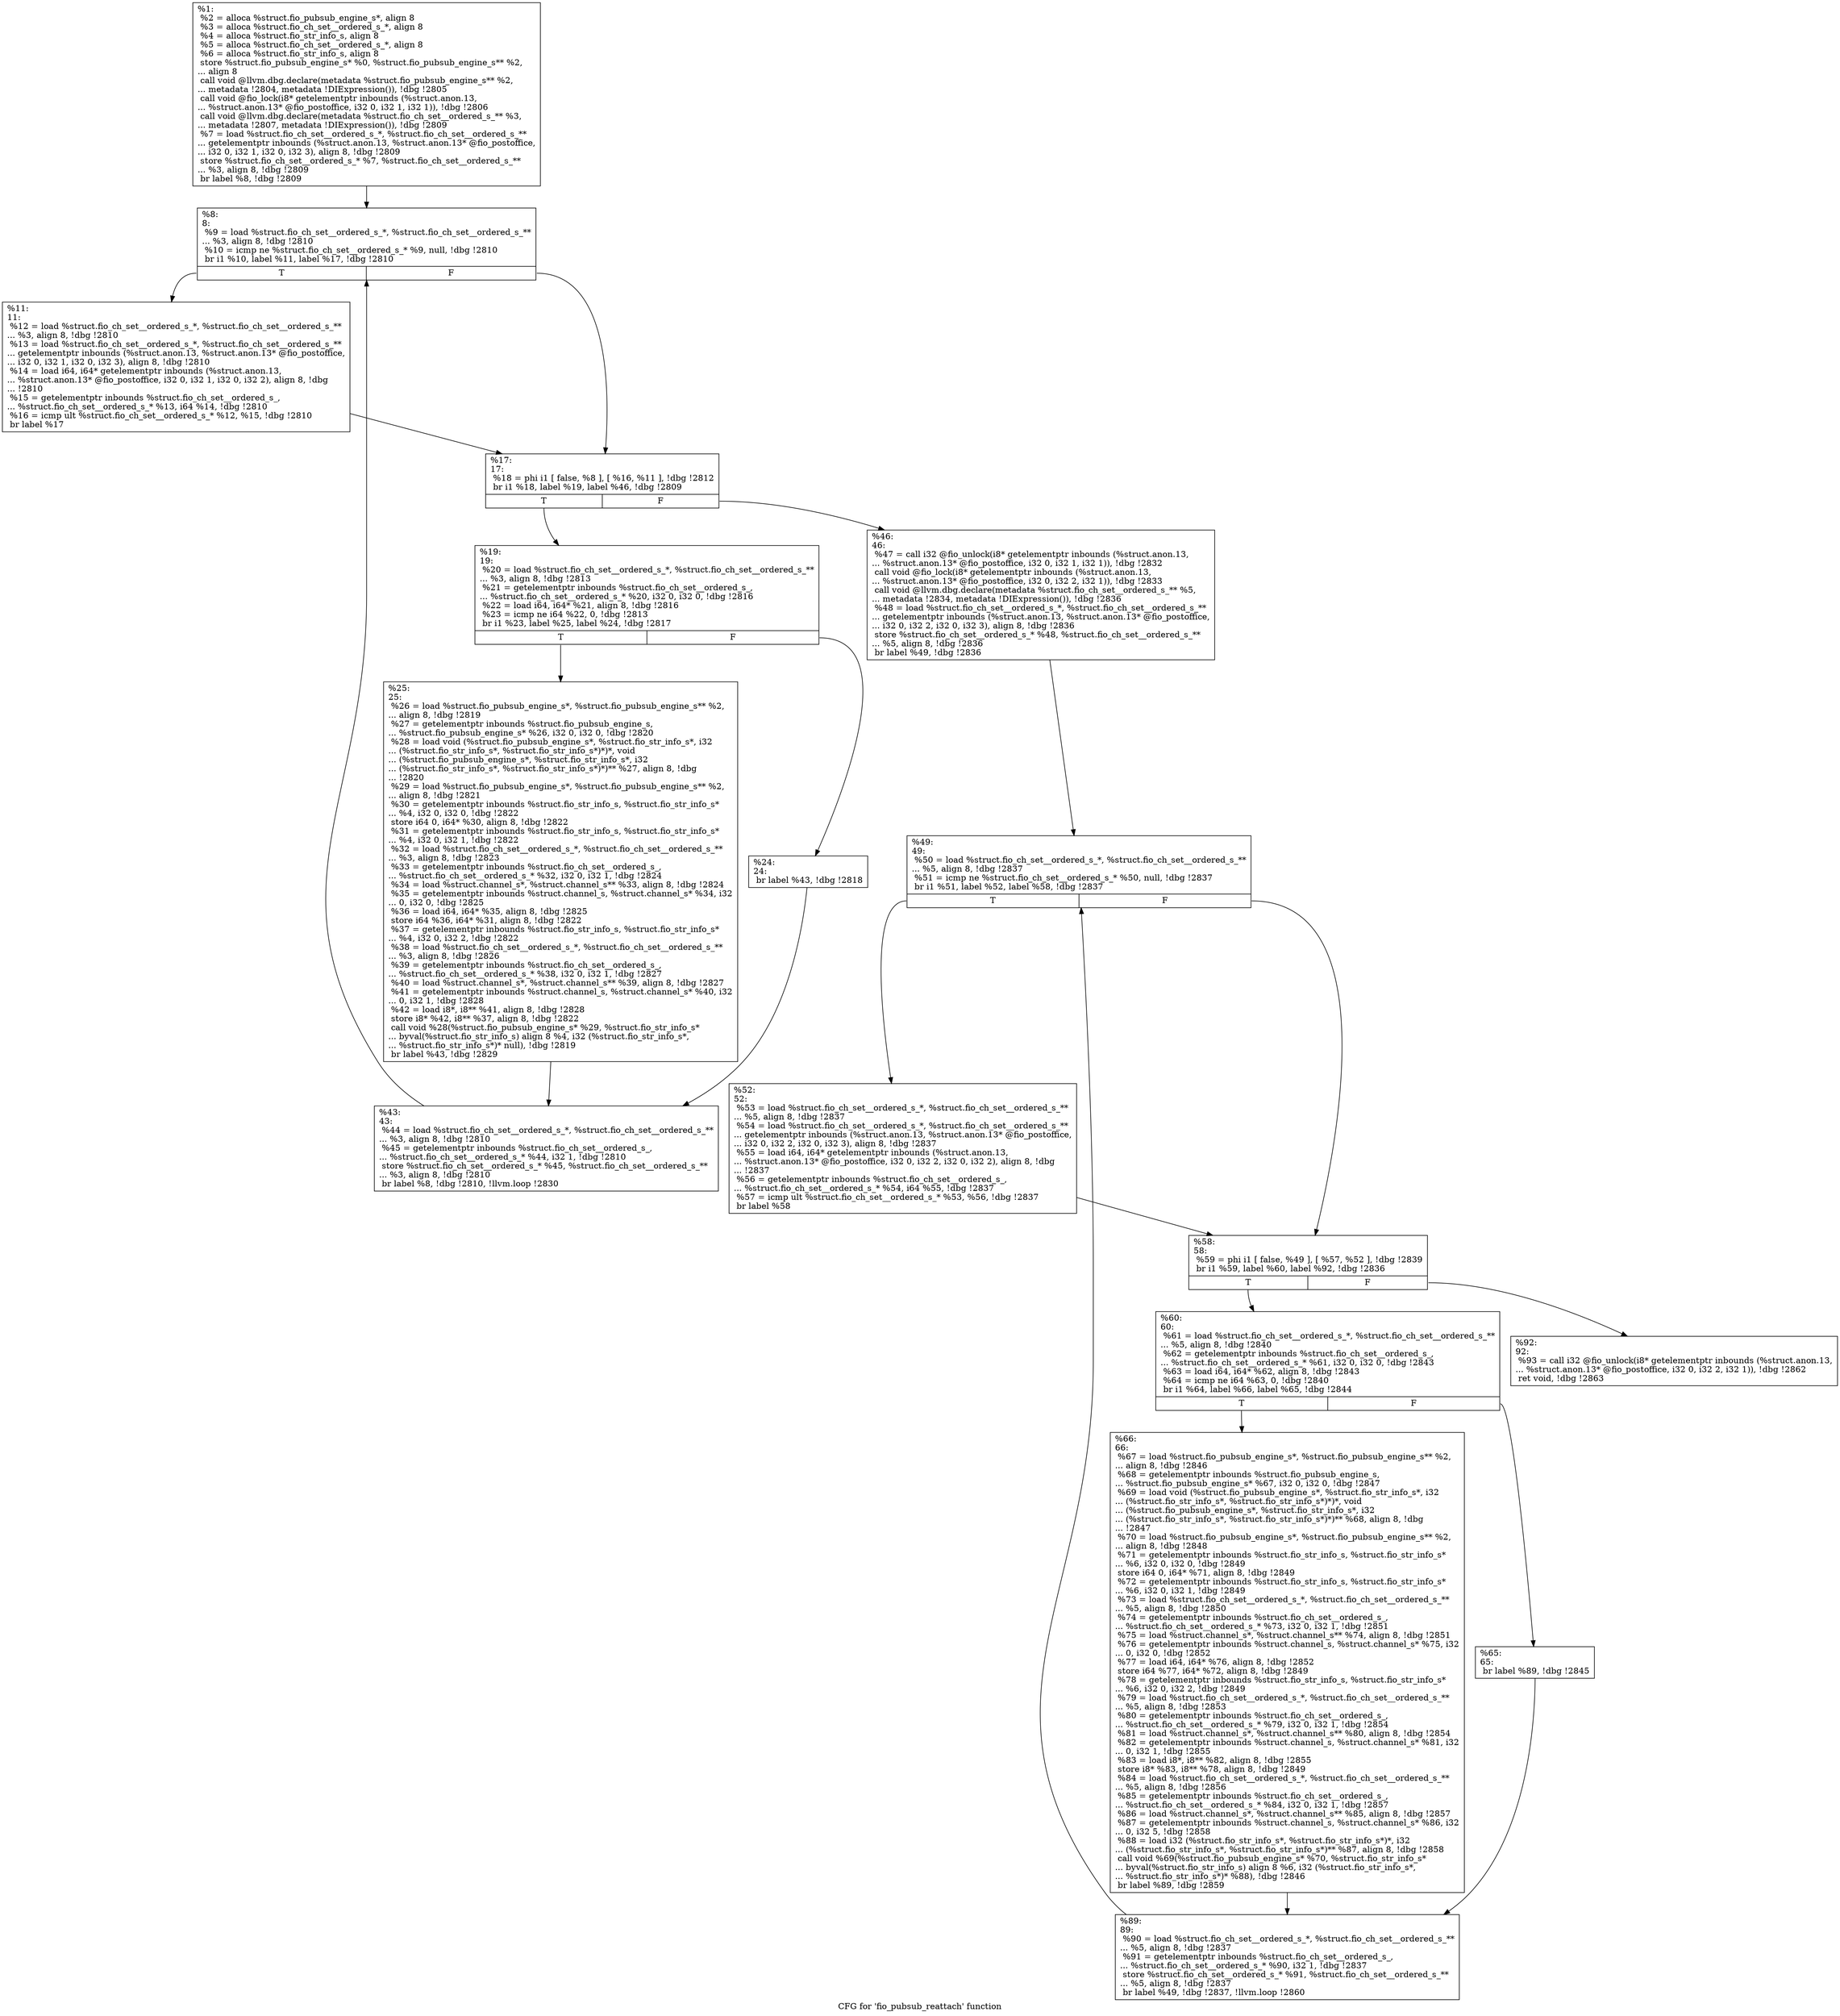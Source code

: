 digraph "CFG for 'fio_pubsub_reattach' function" {
	label="CFG for 'fio_pubsub_reattach' function";

	Node0x5568517e81e0 [shape=record,label="{%1:\l  %2 = alloca %struct.fio_pubsub_engine_s*, align 8\l  %3 = alloca %struct.fio_ch_set__ordered_s_*, align 8\l  %4 = alloca %struct.fio_str_info_s, align 8\l  %5 = alloca %struct.fio_ch_set__ordered_s_*, align 8\l  %6 = alloca %struct.fio_str_info_s, align 8\l  store %struct.fio_pubsub_engine_s* %0, %struct.fio_pubsub_engine_s** %2,\l... align 8\l  call void @llvm.dbg.declare(metadata %struct.fio_pubsub_engine_s** %2,\l... metadata !2804, metadata !DIExpression()), !dbg !2805\l  call void @fio_lock(i8* getelementptr inbounds (%struct.anon.13,\l... %struct.anon.13* @fio_postoffice, i32 0, i32 1, i32 1)), !dbg !2806\l  call void @llvm.dbg.declare(metadata %struct.fio_ch_set__ordered_s_** %3,\l... metadata !2807, metadata !DIExpression()), !dbg !2809\l  %7 = load %struct.fio_ch_set__ordered_s_*, %struct.fio_ch_set__ordered_s_**\l... getelementptr inbounds (%struct.anon.13, %struct.anon.13* @fio_postoffice,\l... i32 0, i32 1, i32 0, i32 3), align 8, !dbg !2809\l  store %struct.fio_ch_set__ordered_s_* %7, %struct.fio_ch_set__ordered_s_**\l... %3, align 8, !dbg !2809\l  br label %8, !dbg !2809\l}"];
	Node0x5568517e81e0 -> Node0x5568517e8ee0;
	Node0x5568517e8ee0 [shape=record,label="{%8:\l8:                                                \l  %9 = load %struct.fio_ch_set__ordered_s_*, %struct.fio_ch_set__ordered_s_**\l... %3, align 8, !dbg !2810\l  %10 = icmp ne %struct.fio_ch_set__ordered_s_* %9, null, !dbg !2810\l  br i1 %10, label %11, label %17, !dbg !2810\l|{<s0>T|<s1>F}}"];
	Node0x5568517e8ee0:s0 -> Node0x5568517e8f30;
	Node0x5568517e8ee0:s1 -> Node0x5568517e8f80;
	Node0x5568517e8f30 [shape=record,label="{%11:\l11:                                               \l  %12 = load %struct.fio_ch_set__ordered_s_*, %struct.fio_ch_set__ordered_s_**\l... %3, align 8, !dbg !2810\l  %13 = load %struct.fio_ch_set__ordered_s_*, %struct.fio_ch_set__ordered_s_**\l... getelementptr inbounds (%struct.anon.13, %struct.anon.13* @fio_postoffice,\l... i32 0, i32 1, i32 0, i32 3), align 8, !dbg !2810\l  %14 = load i64, i64* getelementptr inbounds (%struct.anon.13,\l... %struct.anon.13* @fio_postoffice, i32 0, i32 1, i32 0, i32 2), align 8, !dbg\l... !2810\l  %15 = getelementptr inbounds %struct.fio_ch_set__ordered_s_,\l... %struct.fio_ch_set__ordered_s_* %13, i64 %14, !dbg !2810\l  %16 = icmp ult %struct.fio_ch_set__ordered_s_* %12, %15, !dbg !2810\l  br label %17\l}"];
	Node0x5568517e8f30 -> Node0x5568517e8f80;
	Node0x5568517e8f80 [shape=record,label="{%17:\l17:                                               \l  %18 = phi i1 [ false, %8 ], [ %16, %11 ], !dbg !2812\l  br i1 %18, label %19, label %46, !dbg !2809\l|{<s0>T|<s1>F}}"];
	Node0x5568517e8f80:s0 -> Node0x5568517e8fd0;
	Node0x5568517e8f80:s1 -> Node0x5568517e9110;
	Node0x5568517e8fd0 [shape=record,label="{%19:\l19:                                               \l  %20 = load %struct.fio_ch_set__ordered_s_*, %struct.fio_ch_set__ordered_s_**\l... %3, align 8, !dbg !2813\l  %21 = getelementptr inbounds %struct.fio_ch_set__ordered_s_,\l... %struct.fio_ch_set__ordered_s_* %20, i32 0, i32 0, !dbg !2816\l  %22 = load i64, i64* %21, align 8, !dbg !2816\l  %23 = icmp ne i64 %22, 0, !dbg !2813\l  br i1 %23, label %25, label %24, !dbg !2817\l|{<s0>T|<s1>F}}"];
	Node0x5568517e8fd0:s0 -> Node0x5568517e9070;
	Node0x5568517e8fd0:s1 -> Node0x5568517e9020;
	Node0x5568517e9020 [shape=record,label="{%24:\l24:                                               \l  br label %43, !dbg !2818\l}"];
	Node0x5568517e9020 -> Node0x5568517e90c0;
	Node0x5568517e9070 [shape=record,label="{%25:\l25:                                               \l  %26 = load %struct.fio_pubsub_engine_s*, %struct.fio_pubsub_engine_s** %2,\l... align 8, !dbg !2819\l  %27 = getelementptr inbounds %struct.fio_pubsub_engine_s,\l... %struct.fio_pubsub_engine_s* %26, i32 0, i32 0, !dbg !2820\l  %28 = load void (%struct.fio_pubsub_engine_s*, %struct.fio_str_info_s*, i32\l... (%struct.fio_str_info_s*, %struct.fio_str_info_s*)*)*, void\l... (%struct.fio_pubsub_engine_s*, %struct.fio_str_info_s*, i32\l... (%struct.fio_str_info_s*, %struct.fio_str_info_s*)*)** %27, align 8, !dbg\l... !2820\l  %29 = load %struct.fio_pubsub_engine_s*, %struct.fio_pubsub_engine_s** %2,\l... align 8, !dbg !2821\l  %30 = getelementptr inbounds %struct.fio_str_info_s, %struct.fio_str_info_s*\l... %4, i32 0, i32 0, !dbg !2822\l  store i64 0, i64* %30, align 8, !dbg !2822\l  %31 = getelementptr inbounds %struct.fio_str_info_s, %struct.fio_str_info_s*\l... %4, i32 0, i32 1, !dbg !2822\l  %32 = load %struct.fio_ch_set__ordered_s_*, %struct.fio_ch_set__ordered_s_**\l... %3, align 8, !dbg !2823\l  %33 = getelementptr inbounds %struct.fio_ch_set__ordered_s_,\l... %struct.fio_ch_set__ordered_s_* %32, i32 0, i32 1, !dbg !2824\l  %34 = load %struct.channel_s*, %struct.channel_s** %33, align 8, !dbg !2824\l  %35 = getelementptr inbounds %struct.channel_s, %struct.channel_s* %34, i32\l... 0, i32 0, !dbg !2825\l  %36 = load i64, i64* %35, align 8, !dbg !2825\l  store i64 %36, i64* %31, align 8, !dbg !2822\l  %37 = getelementptr inbounds %struct.fio_str_info_s, %struct.fio_str_info_s*\l... %4, i32 0, i32 2, !dbg !2822\l  %38 = load %struct.fio_ch_set__ordered_s_*, %struct.fio_ch_set__ordered_s_**\l... %3, align 8, !dbg !2826\l  %39 = getelementptr inbounds %struct.fio_ch_set__ordered_s_,\l... %struct.fio_ch_set__ordered_s_* %38, i32 0, i32 1, !dbg !2827\l  %40 = load %struct.channel_s*, %struct.channel_s** %39, align 8, !dbg !2827\l  %41 = getelementptr inbounds %struct.channel_s, %struct.channel_s* %40, i32\l... 0, i32 1, !dbg !2828\l  %42 = load i8*, i8** %41, align 8, !dbg !2828\l  store i8* %42, i8** %37, align 8, !dbg !2822\l  call void %28(%struct.fio_pubsub_engine_s* %29, %struct.fio_str_info_s*\l... byval(%struct.fio_str_info_s) align 8 %4, i32 (%struct.fio_str_info_s*,\l... %struct.fio_str_info_s*)* null), !dbg !2819\l  br label %43, !dbg !2829\l}"];
	Node0x5568517e9070 -> Node0x5568517e90c0;
	Node0x5568517e90c0 [shape=record,label="{%43:\l43:                                               \l  %44 = load %struct.fio_ch_set__ordered_s_*, %struct.fio_ch_set__ordered_s_**\l... %3, align 8, !dbg !2810\l  %45 = getelementptr inbounds %struct.fio_ch_set__ordered_s_,\l... %struct.fio_ch_set__ordered_s_* %44, i32 1, !dbg !2810\l  store %struct.fio_ch_set__ordered_s_* %45, %struct.fio_ch_set__ordered_s_**\l... %3, align 8, !dbg !2810\l  br label %8, !dbg !2810, !llvm.loop !2830\l}"];
	Node0x5568517e90c0 -> Node0x5568517e8ee0;
	Node0x5568517e9110 [shape=record,label="{%46:\l46:                                               \l  %47 = call i32 @fio_unlock(i8* getelementptr inbounds (%struct.anon.13,\l... %struct.anon.13* @fio_postoffice, i32 0, i32 1, i32 1)), !dbg !2832\l  call void @fio_lock(i8* getelementptr inbounds (%struct.anon.13,\l... %struct.anon.13* @fio_postoffice, i32 0, i32 2, i32 1)), !dbg !2833\l  call void @llvm.dbg.declare(metadata %struct.fio_ch_set__ordered_s_** %5,\l... metadata !2834, metadata !DIExpression()), !dbg !2836\l  %48 = load %struct.fio_ch_set__ordered_s_*, %struct.fio_ch_set__ordered_s_**\l... getelementptr inbounds (%struct.anon.13, %struct.anon.13* @fio_postoffice,\l... i32 0, i32 2, i32 0, i32 3), align 8, !dbg !2836\l  store %struct.fio_ch_set__ordered_s_* %48, %struct.fio_ch_set__ordered_s_**\l... %5, align 8, !dbg !2836\l  br label %49, !dbg !2836\l}"];
	Node0x5568517e9110 -> Node0x5568517e9160;
	Node0x5568517e9160 [shape=record,label="{%49:\l49:                                               \l  %50 = load %struct.fio_ch_set__ordered_s_*, %struct.fio_ch_set__ordered_s_**\l... %5, align 8, !dbg !2837\l  %51 = icmp ne %struct.fio_ch_set__ordered_s_* %50, null, !dbg !2837\l  br i1 %51, label %52, label %58, !dbg !2837\l|{<s0>T|<s1>F}}"];
	Node0x5568517e9160:s0 -> Node0x5568517e91b0;
	Node0x5568517e9160:s1 -> Node0x5568517e9200;
	Node0x5568517e91b0 [shape=record,label="{%52:\l52:                                               \l  %53 = load %struct.fio_ch_set__ordered_s_*, %struct.fio_ch_set__ordered_s_**\l... %5, align 8, !dbg !2837\l  %54 = load %struct.fio_ch_set__ordered_s_*, %struct.fio_ch_set__ordered_s_**\l... getelementptr inbounds (%struct.anon.13, %struct.anon.13* @fio_postoffice,\l... i32 0, i32 2, i32 0, i32 3), align 8, !dbg !2837\l  %55 = load i64, i64* getelementptr inbounds (%struct.anon.13,\l... %struct.anon.13* @fio_postoffice, i32 0, i32 2, i32 0, i32 2), align 8, !dbg\l... !2837\l  %56 = getelementptr inbounds %struct.fio_ch_set__ordered_s_,\l... %struct.fio_ch_set__ordered_s_* %54, i64 %55, !dbg !2837\l  %57 = icmp ult %struct.fio_ch_set__ordered_s_* %53, %56, !dbg !2837\l  br label %58\l}"];
	Node0x5568517e91b0 -> Node0x5568517e9200;
	Node0x5568517e9200 [shape=record,label="{%58:\l58:                                               \l  %59 = phi i1 [ false, %49 ], [ %57, %52 ], !dbg !2839\l  br i1 %59, label %60, label %92, !dbg !2836\l|{<s0>T|<s1>F}}"];
	Node0x5568517e9200:s0 -> Node0x5568517e9250;
	Node0x5568517e9200:s1 -> Node0x5568517e9390;
	Node0x5568517e9250 [shape=record,label="{%60:\l60:                                               \l  %61 = load %struct.fio_ch_set__ordered_s_*, %struct.fio_ch_set__ordered_s_**\l... %5, align 8, !dbg !2840\l  %62 = getelementptr inbounds %struct.fio_ch_set__ordered_s_,\l... %struct.fio_ch_set__ordered_s_* %61, i32 0, i32 0, !dbg !2843\l  %63 = load i64, i64* %62, align 8, !dbg !2843\l  %64 = icmp ne i64 %63, 0, !dbg !2840\l  br i1 %64, label %66, label %65, !dbg !2844\l|{<s0>T|<s1>F}}"];
	Node0x5568517e9250:s0 -> Node0x5568517e92f0;
	Node0x5568517e9250:s1 -> Node0x5568517e92a0;
	Node0x5568517e92a0 [shape=record,label="{%65:\l65:                                               \l  br label %89, !dbg !2845\l}"];
	Node0x5568517e92a0 -> Node0x5568517e9340;
	Node0x5568517e92f0 [shape=record,label="{%66:\l66:                                               \l  %67 = load %struct.fio_pubsub_engine_s*, %struct.fio_pubsub_engine_s** %2,\l... align 8, !dbg !2846\l  %68 = getelementptr inbounds %struct.fio_pubsub_engine_s,\l... %struct.fio_pubsub_engine_s* %67, i32 0, i32 0, !dbg !2847\l  %69 = load void (%struct.fio_pubsub_engine_s*, %struct.fio_str_info_s*, i32\l... (%struct.fio_str_info_s*, %struct.fio_str_info_s*)*)*, void\l... (%struct.fio_pubsub_engine_s*, %struct.fio_str_info_s*, i32\l... (%struct.fio_str_info_s*, %struct.fio_str_info_s*)*)** %68, align 8, !dbg\l... !2847\l  %70 = load %struct.fio_pubsub_engine_s*, %struct.fio_pubsub_engine_s** %2,\l... align 8, !dbg !2848\l  %71 = getelementptr inbounds %struct.fio_str_info_s, %struct.fio_str_info_s*\l... %6, i32 0, i32 0, !dbg !2849\l  store i64 0, i64* %71, align 8, !dbg !2849\l  %72 = getelementptr inbounds %struct.fio_str_info_s, %struct.fio_str_info_s*\l... %6, i32 0, i32 1, !dbg !2849\l  %73 = load %struct.fio_ch_set__ordered_s_*, %struct.fio_ch_set__ordered_s_**\l... %5, align 8, !dbg !2850\l  %74 = getelementptr inbounds %struct.fio_ch_set__ordered_s_,\l... %struct.fio_ch_set__ordered_s_* %73, i32 0, i32 1, !dbg !2851\l  %75 = load %struct.channel_s*, %struct.channel_s** %74, align 8, !dbg !2851\l  %76 = getelementptr inbounds %struct.channel_s, %struct.channel_s* %75, i32\l... 0, i32 0, !dbg !2852\l  %77 = load i64, i64* %76, align 8, !dbg !2852\l  store i64 %77, i64* %72, align 8, !dbg !2849\l  %78 = getelementptr inbounds %struct.fio_str_info_s, %struct.fio_str_info_s*\l... %6, i32 0, i32 2, !dbg !2849\l  %79 = load %struct.fio_ch_set__ordered_s_*, %struct.fio_ch_set__ordered_s_**\l... %5, align 8, !dbg !2853\l  %80 = getelementptr inbounds %struct.fio_ch_set__ordered_s_,\l... %struct.fio_ch_set__ordered_s_* %79, i32 0, i32 1, !dbg !2854\l  %81 = load %struct.channel_s*, %struct.channel_s** %80, align 8, !dbg !2854\l  %82 = getelementptr inbounds %struct.channel_s, %struct.channel_s* %81, i32\l... 0, i32 1, !dbg !2855\l  %83 = load i8*, i8** %82, align 8, !dbg !2855\l  store i8* %83, i8** %78, align 8, !dbg !2849\l  %84 = load %struct.fio_ch_set__ordered_s_*, %struct.fio_ch_set__ordered_s_**\l... %5, align 8, !dbg !2856\l  %85 = getelementptr inbounds %struct.fio_ch_set__ordered_s_,\l... %struct.fio_ch_set__ordered_s_* %84, i32 0, i32 1, !dbg !2857\l  %86 = load %struct.channel_s*, %struct.channel_s** %85, align 8, !dbg !2857\l  %87 = getelementptr inbounds %struct.channel_s, %struct.channel_s* %86, i32\l... 0, i32 5, !dbg !2858\l  %88 = load i32 (%struct.fio_str_info_s*, %struct.fio_str_info_s*)*, i32\l... (%struct.fio_str_info_s*, %struct.fio_str_info_s*)** %87, align 8, !dbg !2858\l  call void %69(%struct.fio_pubsub_engine_s* %70, %struct.fio_str_info_s*\l... byval(%struct.fio_str_info_s) align 8 %6, i32 (%struct.fio_str_info_s*,\l... %struct.fio_str_info_s*)* %88), !dbg !2846\l  br label %89, !dbg !2859\l}"];
	Node0x5568517e92f0 -> Node0x5568517e9340;
	Node0x5568517e9340 [shape=record,label="{%89:\l89:                                               \l  %90 = load %struct.fio_ch_set__ordered_s_*, %struct.fio_ch_set__ordered_s_**\l... %5, align 8, !dbg !2837\l  %91 = getelementptr inbounds %struct.fio_ch_set__ordered_s_,\l... %struct.fio_ch_set__ordered_s_* %90, i32 1, !dbg !2837\l  store %struct.fio_ch_set__ordered_s_* %91, %struct.fio_ch_set__ordered_s_**\l... %5, align 8, !dbg !2837\l  br label %49, !dbg !2837, !llvm.loop !2860\l}"];
	Node0x5568517e9340 -> Node0x5568517e9160;
	Node0x5568517e9390 [shape=record,label="{%92:\l92:                                               \l  %93 = call i32 @fio_unlock(i8* getelementptr inbounds (%struct.anon.13,\l... %struct.anon.13* @fio_postoffice, i32 0, i32 2, i32 1)), !dbg !2862\l  ret void, !dbg !2863\l}"];
}
